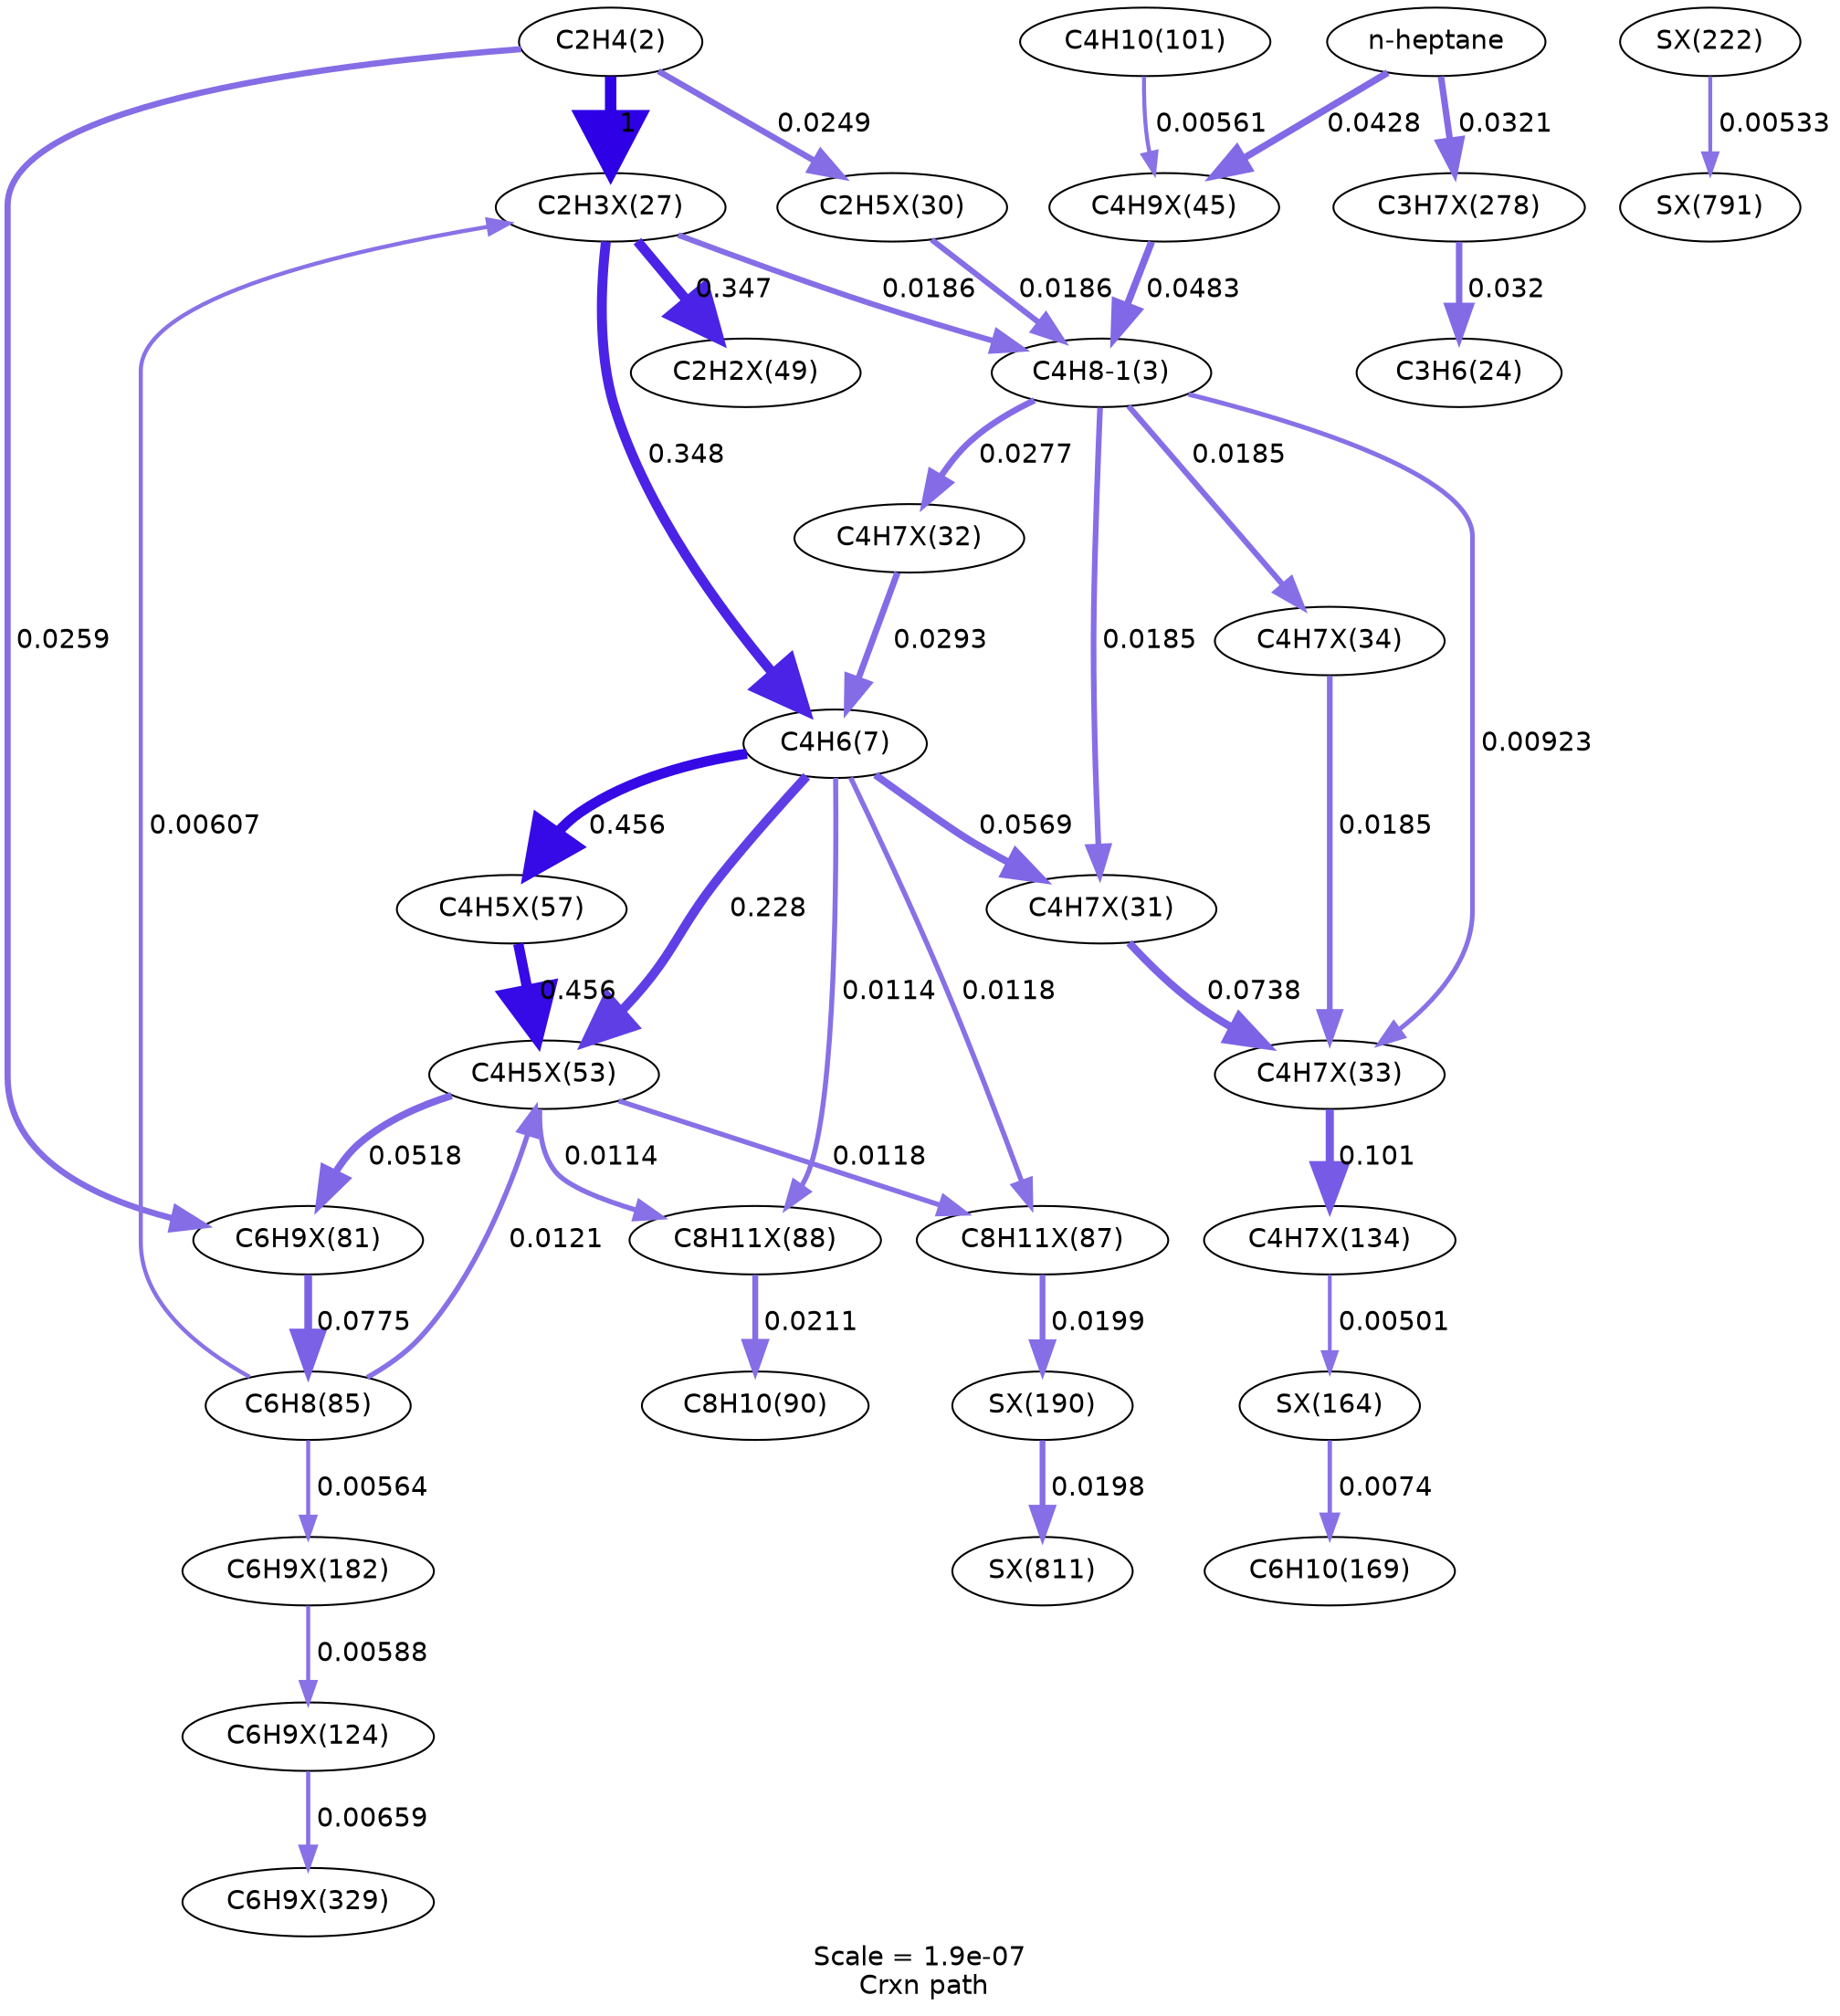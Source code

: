 digraph reaction_paths {
center=1;
s5 -> s56[fontname="Helvetica", style="setlinewidth(6)", arrowsize=3, color="0.7, 1.5, 0.9"
, label=" 1"];
s5 -> s57[fontname="Helvetica", style="setlinewidth(3.21)", arrowsize=1.61, color="0.7, 0.525, 0.9"
, label=" 0.0249"];
s5 -> s72[fontname="Helvetica", style="setlinewidth(3.24)", arrowsize=1.62, color="0.7, 0.526, 0.9"
, label=" 0.0259"];
s56 -> s66[fontname="Helvetica", style="setlinewidth(5.2)", arrowsize=2.6, color="0.7, 0.847, 0.9"
, label=" 0.347"];
s56 -> s8[fontname="Helvetica", style="setlinewidth(5.2)", arrowsize=2.6, color="0.7, 0.848, 0.9"
, label=" 0.348"];
s56 -> s6[fontname="Helvetica", style="setlinewidth(2.99)", arrowsize=1.5, color="0.7, 0.519, 0.9"
, label=" 0.0186"];
s10 -> s56[fontname="Helvetica", style="setlinewidth(2.15)", arrowsize=1.07, color="0.7, 0.506, 0.9"
, label=" 0.00607"];
s8 -> s70[fontname="Helvetica", style="setlinewidth(5.41)", arrowsize=2.7, color="0.7, 0.956, 0.9"
, label=" 0.456"];
s8 -> s69[fontname="Helvetica", style="setlinewidth(4.88)", arrowsize=2.44, color="0.7, 0.728, 0.9"
, label=" 0.228"];
s59 -> s8[fontname="Helvetica", style="setlinewidth(3.34)", arrowsize=1.67, color="0.7, 0.529, 0.9"
, label=" 0.0293"];
s8 -> s58[fontname="Helvetica", style="setlinewidth(3.84)", arrowsize=1.92, color="0.7, 0.557, 0.9"
, label=" 0.0569"];
s8 -> s74[fontname="Helvetica", style="setlinewidth(2.63)", arrowsize=1.31, color="0.7, 0.511, 0.9"
, label=" 0.0114"];
s8 -> s73[fontname="Helvetica", style="setlinewidth(2.65)", arrowsize=1.32, color="0.7, 0.512, 0.9"
, label=" 0.0118"];
s70 -> s69[fontname="Helvetica", style="setlinewidth(5.41)", arrowsize=2.7, color="0.7, 0.956, 0.9"
, label=" 0.456"];
s69 -> s72[fontname="Helvetica", style="setlinewidth(3.76)", arrowsize=1.88, color="0.7, 0.552, 0.9"
, label=" 0.0518"];
s10 -> s69[fontname="Helvetica", style="setlinewidth(2.67)", arrowsize=1.34, color="0.7, 0.512, 0.9"
, label=" 0.0121"];
s69 -> s74[fontname="Helvetica", style="setlinewidth(2.63)", arrowsize=1.31, color="0.7, 0.511, 0.9"
, label=" 0.0114"];
s69 -> s73[fontname="Helvetica", style="setlinewidth(2.65)", arrowsize=1.32, color="0.7, 0.512, 0.9"
, label=" 0.0118"];
s57 -> s6[fontname="Helvetica", style="setlinewidth(2.99)", arrowsize=1.5, color="0.7, 0.519, 0.9"
, label=" 0.0186"];
s6 -> s59[fontname="Helvetica", style="setlinewidth(3.29)", arrowsize=1.65, color="0.7, 0.528, 0.9"
, label=" 0.0277"];
s6 -> s58[fontname="Helvetica", style="setlinewidth(2.99)", arrowsize=1.49, color="0.7, 0.518, 0.9"
, label=" 0.0185"];
s6 -> s60[fontname="Helvetica", style="setlinewidth(2.46)", arrowsize=1.23, color="0.7, 0.509, 0.9"
, label=" 0.00923"];
s6 -> s61[fontname="Helvetica", style="setlinewidth(2.99)", arrowsize=1.49, color="0.7, 0.518, 0.9"
, label=" 0.0185"];
s65 -> s6[fontname="Helvetica", style="setlinewidth(3.71)", arrowsize=1.86, color="0.7, 0.548, 0.9"
, label=" 0.0483"];
s58 -> s60[fontname="Helvetica", style="setlinewidth(4.03)", arrowsize=2.02, color="0.7, 0.574, 0.9"
, label=" 0.0738"];
s61 -> s60[fontname="Helvetica", style="setlinewidth(2.99)", arrowsize=1.49, color="0.7, 0.518, 0.9"
, label=" 0.0185"];
s60 -> s77[fontname="Helvetica", style="setlinewidth(4.27)", arrowsize=2.13, color="0.7, 0.601, 0.9"
, label=" 0.101"];
s77 -> s80[fontname="Helvetica", style="setlinewidth(2)", arrowsize=1, color="0.7, 0.505, 0.9"
, label=" 0.00501"];
s72 -> s10[fontname="Helvetica", style="setlinewidth(4.07)", arrowsize=2.03, color="0.7, 0.578, 0.9"
, label=" 0.0775"];
s10 -> s83[fontname="Helvetica", style="setlinewidth(2.09)", arrowsize=1.05, color="0.7, 0.506, 0.9"
, label=" 0.00564"];
s13 -> s65[fontname="Helvetica", style="setlinewidth(2.09)", arrowsize=1.04, color="0.7, 0.506, 0.9"
, label=" 0.00561"];
s0 -> s65[fontname="Helvetica", style="setlinewidth(3.62)", arrowsize=1.81, color="0.7, 0.543, 0.9"
, label=" 0.0428"];
s80 -> s15[fontname="Helvetica", style="setlinewidth(2.3)", arrowsize=1.15, color="0.7, 0.507, 0.9"
, label=" 0.0074"];
s83 -> s76[fontname="Helvetica", style="setlinewidth(2.12)", arrowsize=1.06, color="0.7, 0.506, 0.9"
, label=" 0.00588"];
s76 -> s90[fontname="Helvetica", style="setlinewidth(2.21)", arrowsize=1.1, color="0.7, 0.507, 0.9"
, label=" 0.00659"];
s74 -> s11[fontname="Helvetica", style="setlinewidth(3.09)", arrowsize=1.54, color="0.7, 0.521, 0.9"
, label=" 0.0211"];
s73 -> s84[fontname="Helvetica", style="setlinewidth(3.04)", arrowsize=1.52, color="0.7, 0.52, 0.9"
, label=" 0.0199"];
s87 -> s102[fontname="Helvetica", style="setlinewidth(2.05)", arrowsize=1.02, color="0.7, 0.505, 0.9"
, label=" 0.00533"];
s84 -> s103[fontname="Helvetica", style="setlinewidth(3.04)", arrowsize=1.52, color="0.7, 0.52, 0.9"
, label=" 0.0198"];
s88 -> s9[fontname="Helvetica", style="setlinewidth(3.4)", arrowsize=1.7, color="0.7, 0.532, 0.9"
, label=" 0.032"];
s0 -> s88[fontname="Helvetica", style="setlinewidth(3.4)", arrowsize=1.7, color="0.7, 0.532, 0.9"
, label=" 0.0321"];
s0 [ fontname="Helvetica", label="n-heptane"];
s5 [ fontname="Helvetica", label="C2H4(2)"];
s6 [ fontname="Helvetica", label="C4H8-1(3)"];
s8 [ fontname="Helvetica", label="C4H6(7)"];
s9 [ fontname="Helvetica", label="C3H6(24)"];
s10 [ fontname="Helvetica", label="C6H8(85)"];
s11 [ fontname="Helvetica", label="C8H10(90)"];
s13 [ fontname="Helvetica", label="C4H10(101)"];
s15 [ fontname="Helvetica", label="C6H10(169)"];
s56 [ fontname="Helvetica", label="C2H3X(27)"];
s57 [ fontname="Helvetica", label="C2H5X(30)"];
s58 [ fontname="Helvetica", label="C4H7X(31)"];
s59 [ fontname="Helvetica", label="C4H7X(32)"];
s60 [ fontname="Helvetica", label="C4H7X(33)"];
s61 [ fontname="Helvetica", label="C4H7X(34)"];
s65 [ fontname="Helvetica", label="C4H9X(45)"];
s66 [ fontname="Helvetica", label="C2H2X(49)"];
s69 [ fontname="Helvetica", label="C4H5X(53)"];
s70 [ fontname="Helvetica", label="C4H5X(57)"];
s72 [ fontname="Helvetica", label="C6H9X(81)"];
s73 [ fontname="Helvetica", label="C8H11X(87)"];
s74 [ fontname="Helvetica", label="C8H11X(88)"];
s76 [ fontname="Helvetica", label="C6H9X(124)"];
s77 [ fontname="Helvetica", label="C4H7X(134)"];
s80 [ fontname="Helvetica", label="SX(164)"];
s83 [ fontname="Helvetica", label="C6H9X(182)"];
s84 [ fontname="Helvetica", label="SX(190)"];
s87 [ fontname="Helvetica", label="SX(222)"];
s88 [ fontname="Helvetica", label="C3H7X(278)"];
s90 [ fontname="Helvetica", label="C6H9X(329)"];
s102 [ fontname="Helvetica", label="SX(791)"];
s103 [ fontname="Helvetica", label="SX(811)"];
 label = "Scale = 1.9e-07\l Crxn path";
 fontname = "Helvetica";
}
